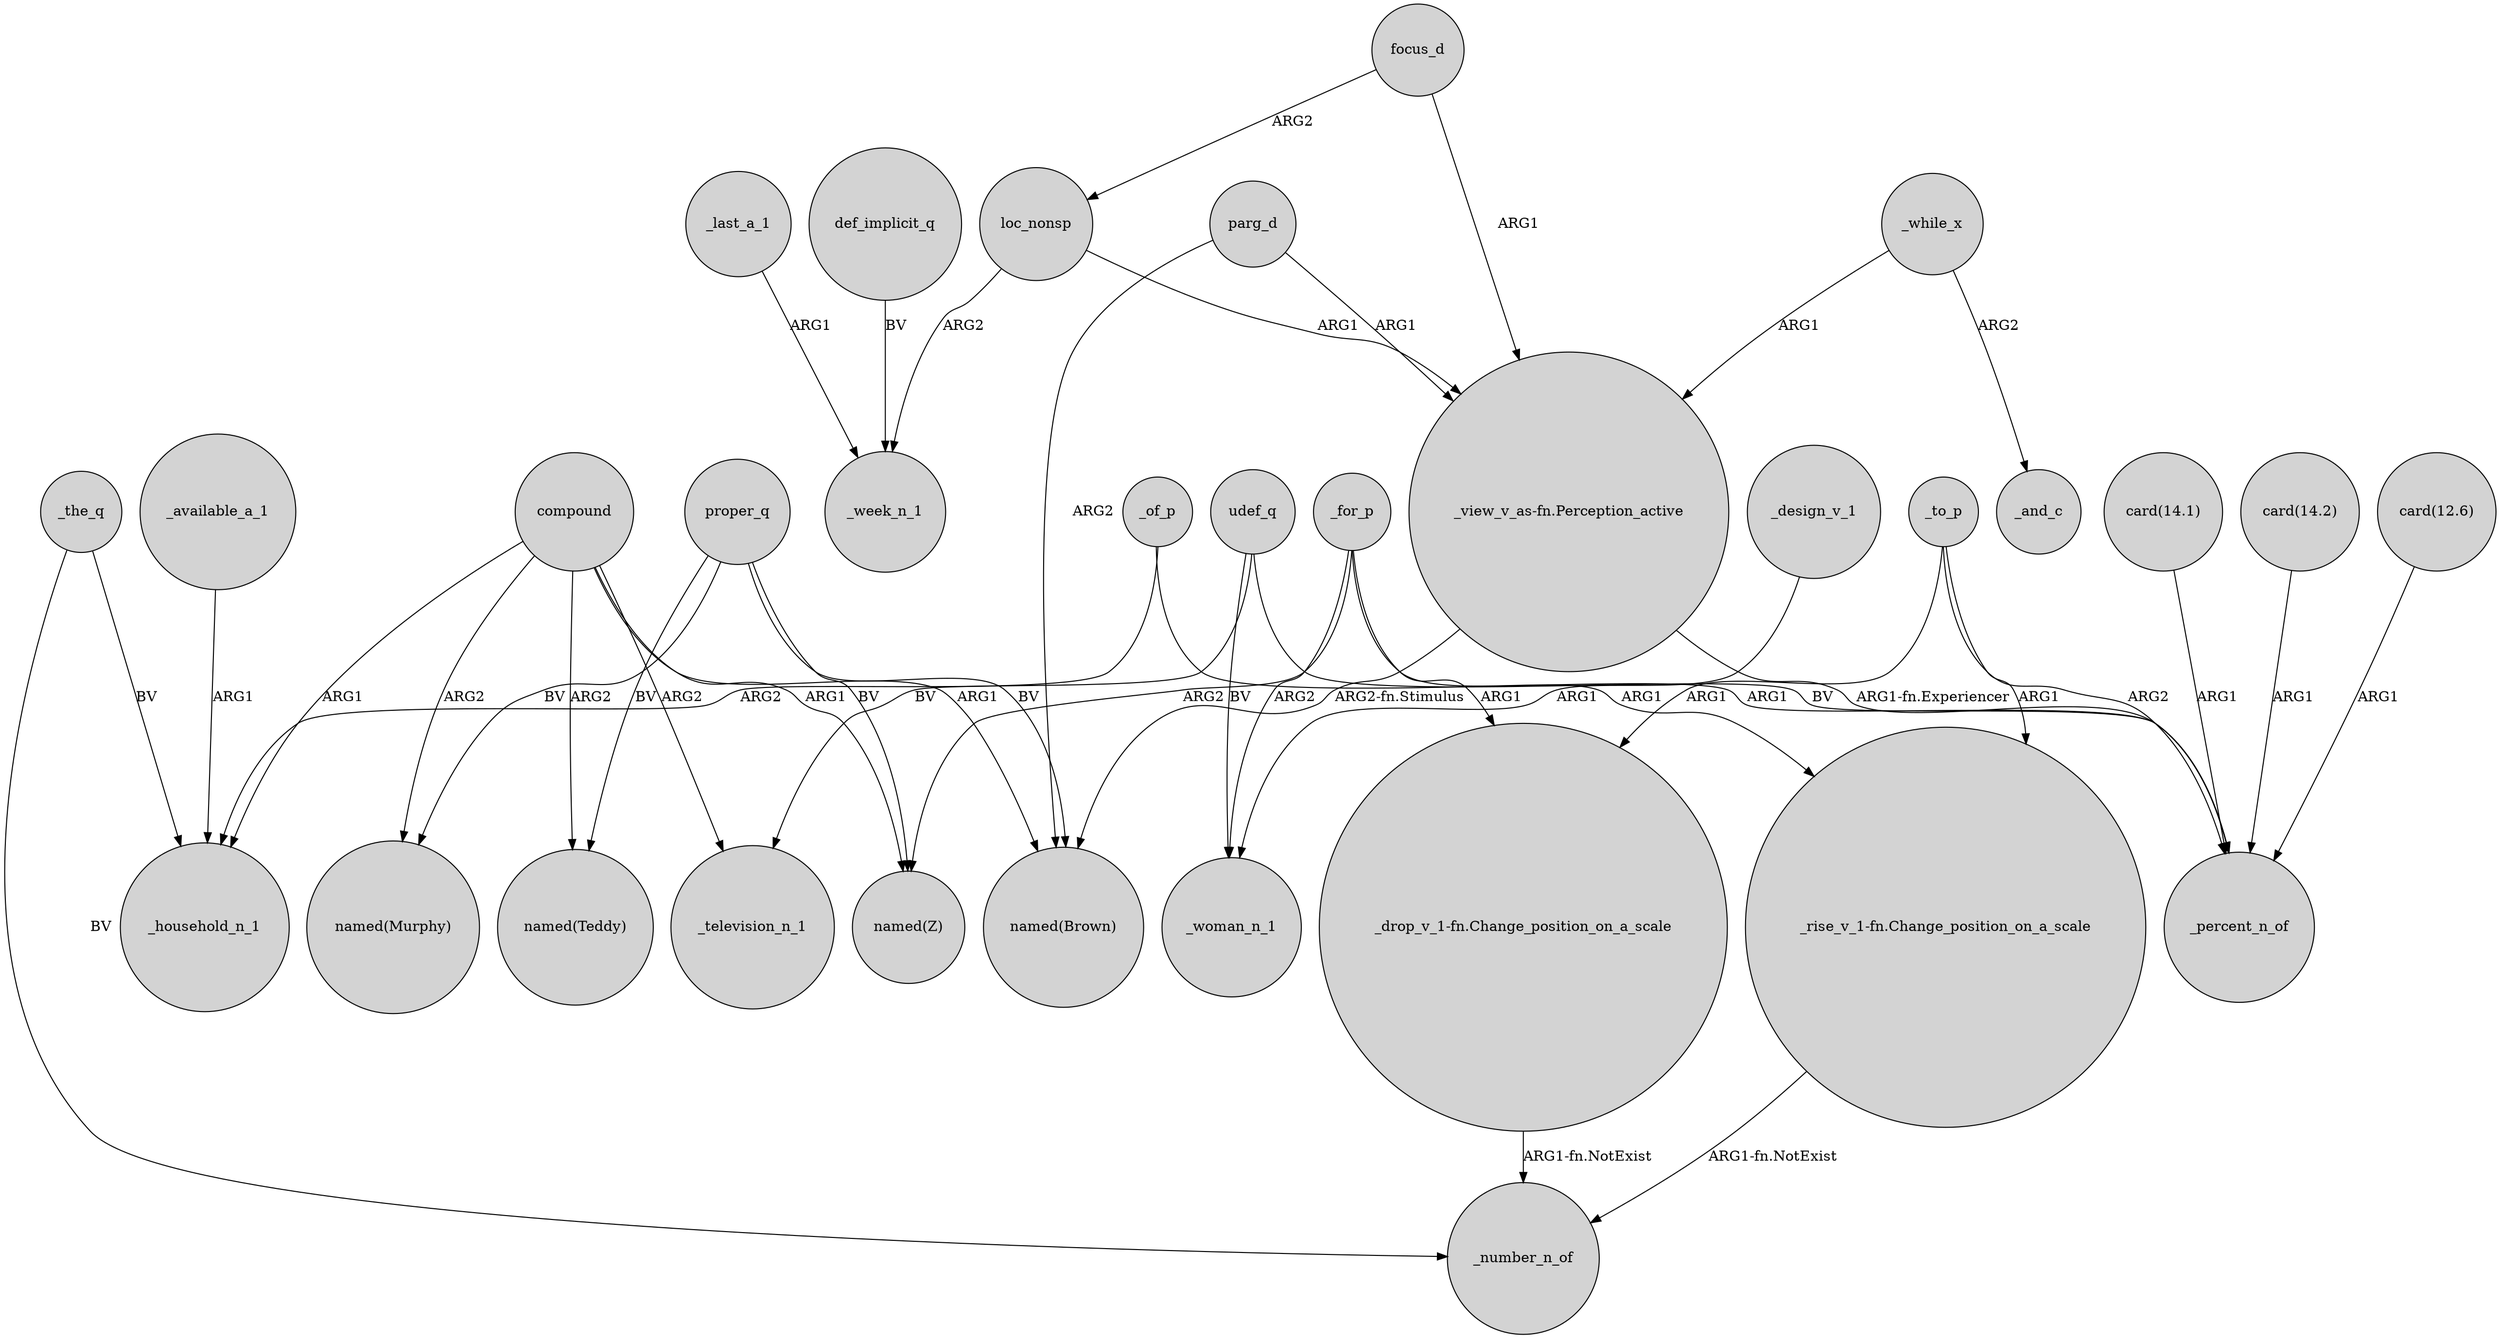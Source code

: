 digraph {
	node [shape=circle style=filled]
	_for_p -> "_drop_v_1-fn.Change_position_on_a_scale" [label=ARG1]
	"_drop_v_1-fn.Change_position_on_a_scale" -> _number_n_of [label="ARG1-fn.NotExist"]
	focus_d -> loc_nonsp [label=ARG2]
	_while_x -> "_view_v_as-fn.Perception_active" [label=ARG1]
	"card(14.2)" -> _percent_n_of [label=ARG1]
	def_implicit_q -> _week_n_1 [label=BV]
	udef_q -> _television_n_1 [label=BV]
	udef_q -> _woman_n_1 [label=BV]
	compound -> "named(Teddy)" [label=ARG2]
	compound -> _household_n_1 [label=ARG1]
	compound -> "named(Z)" [label=ARG1]
	"card(12.6)" -> _percent_n_of [label=ARG1]
	compound -> "named(Murphy)" [label=ARG2]
	proper_q -> "named(Z)" [label=BV]
	_for_p -> _woman_n_1 [label=ARG2]
	_the_q -> _number_n_of [label=BV]
	_while_x -> _and_c [label=ARG2]
	_the_q -> _household_n_1 [label=BV]
	_available_a_1 -> _household_n_1 [label=ARG1]
	proper_q -> "named(Brown)" [label=BV]
	proper_q -> "named(Teddy)" [label=BV]
	focus_d -> "_view_v_as-fn.Perception_active" [label=ARG1]
	parg_d -> "named(Brown)" [label=ARG2]
	_of_p -> _percent_n_of [label=ARG1]
	loc_nonsp -> _week_n_1 [label=ARG2]
	_to_p -> "_drop_v_1-fn.Change_position_on_a_scale" [label=ARG1]
	_last_a_1 -> _week_n_1 [label=ARG1]
	"_view_v_as-fn.Perception_active" -> "named(Brown)" [label="ARG2-fn.Stimulus"]
	_of_p -> _household_n_1 [label=ARG2]
	"_rise_v_1-fn.Change_position_on_a_scale" -> _number_n_of [label="ARG1-fn.NotExist"]
	_to_p -> _percent_n_of [label=ARG2]
	"_view_v_as-fn.Perception_active" -> _percent_n_of [label="ARG1-fn.Experiencer"]
	proper_q -> "named(Murphy)" [label=BV]
	udef_q -> _percent_n_of [label=BV]
	"card(14.1)" -> _percent_n_of [label=ARG1]
	_for_p -> "_rise_v_1-fn.Change_position_on_a_scale" [label=ARG1]
	_for_p -> "named(Z)" [label=ARG2]
	_to_p -> "_rise_v_1-fn.Change_position_on_a_scale" [label=ARG1]
	compound -> "named(Brown)" [label=ARG1]
	parg_d -> "_view_v_as-fn.Perception_active" [label=ARG1]
	loc_nonsp -> "_view_v_as-fn.Perception_active" [label=ARG1]
	compound -> _television_n_1 [label=ARG2]
	_design_v_1 -> _woman_n_1 [label=ARG1]
}
